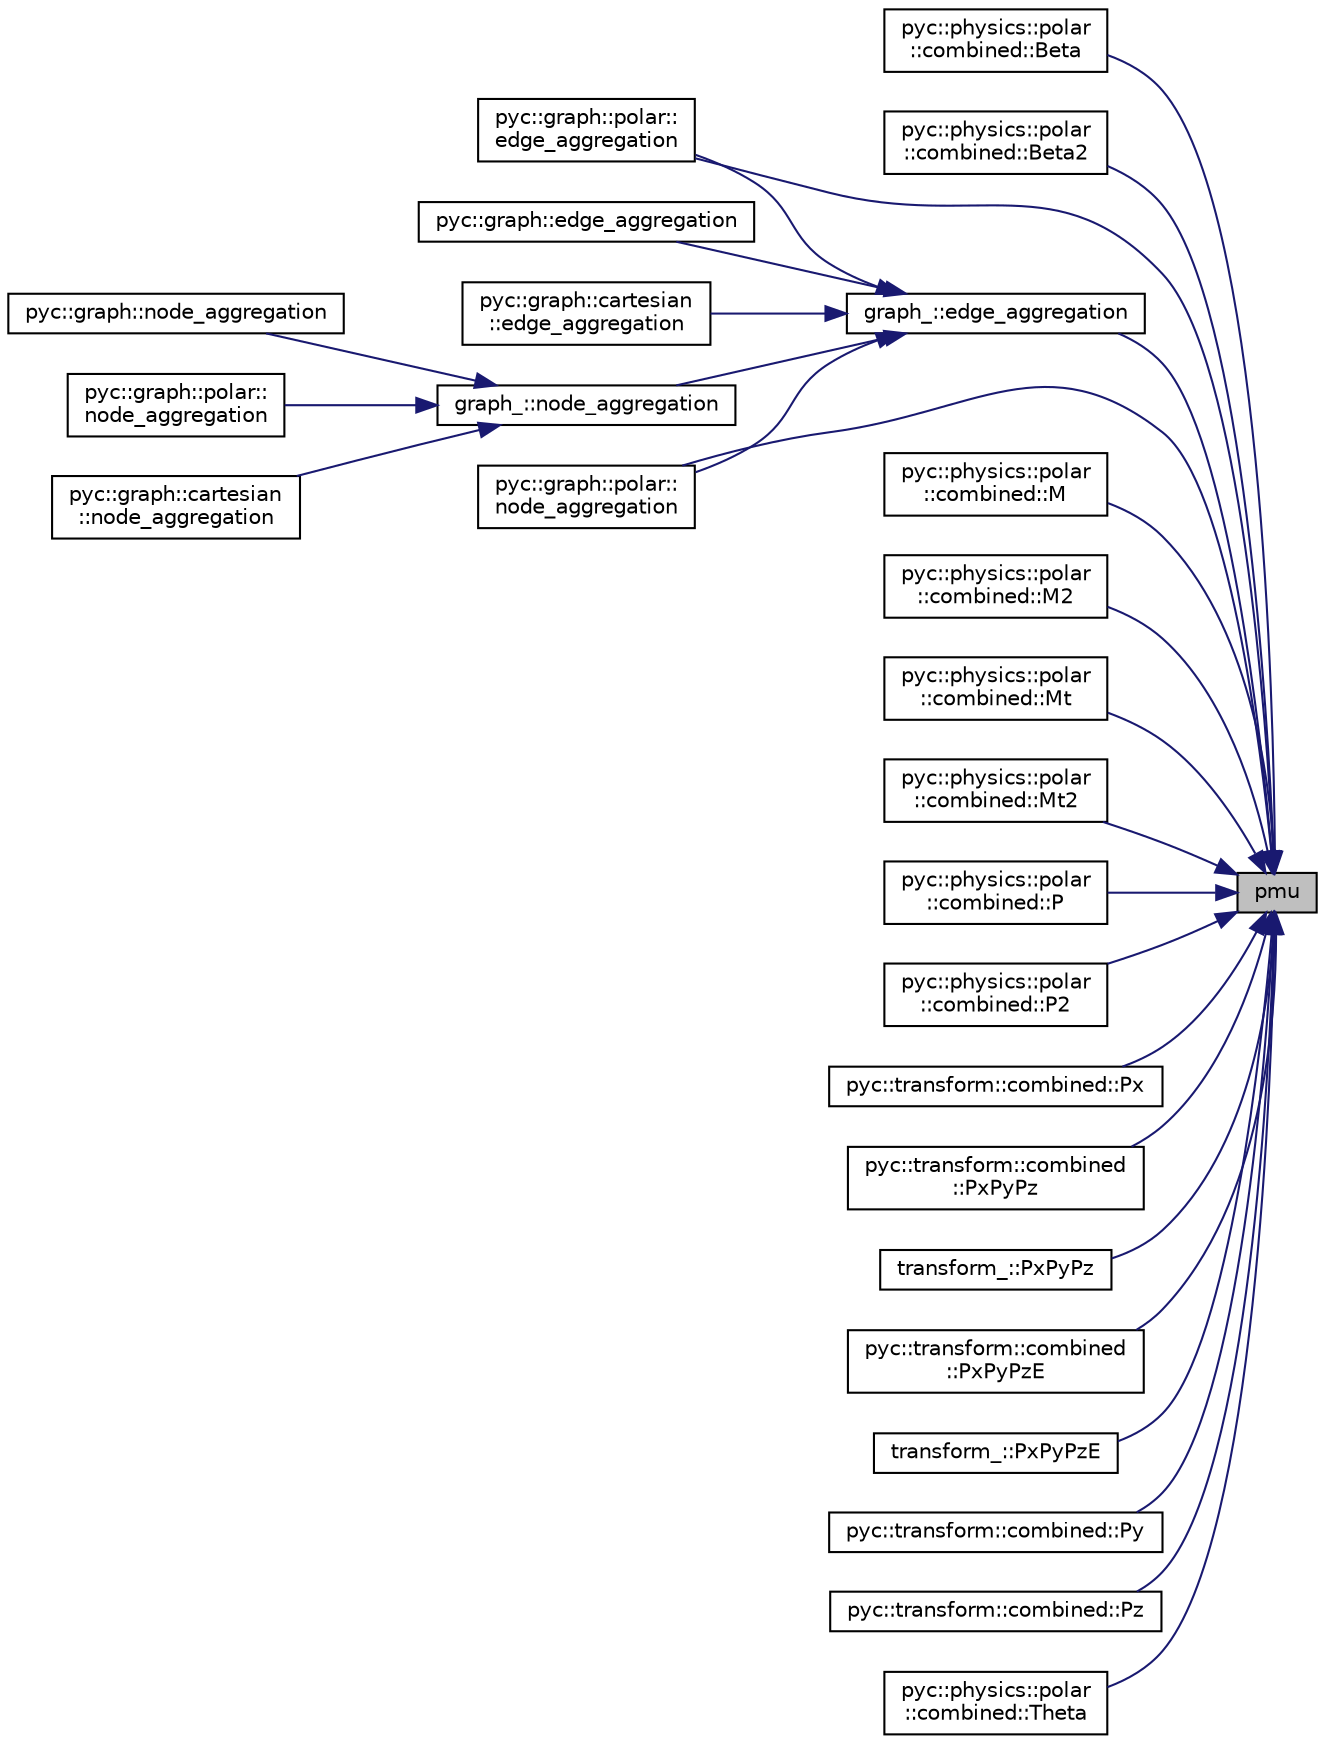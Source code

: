 digraph "pmu"
{
 // INTERACTIVE_SVG=YES
 // LATEX_PDF_SIZE
  edge [fontname="Helvetica",fontsize="10",labelfontname="Helvetica",labelfontsize="10"];
  node [fontname="Helvetica",fontsize="10",shape=record];
  rankdir="RL";
  Node1 [label="pmu",height=0.2,width=0.4,color="black", fillcolor="grey75", style="filled", fontcolor="black",tooltip=" "];
  Node1 -> Node2 [dir="back",color="midnightblue",fontsize="10",style="solid",fontname="Helvetica"];
  Node2 [label="pyc::physics::polar\l::combined::Beta",height=0.2,width=0.4,color="black", fillcolor="white", style="filled",URL="$namespacepyc_1_1physics_1_1polar_1_1combined.html#a0150f0dac00fdc96ee3021c48c912f5a",tooltip=" "];
  Node1 -> Node3 [dir="back",color="midnightblue",fontsize="10",style="solid",fontname="Helvetica"];
  Node3 [label="pyc::physics::polar\l::combined::Beta2",height=0.2,width=0.4,color="black", fillcolor="white", style="filled",URL="$namespacepyc_1_1physics_1_1polar_1_1combined.html#a20e7dc61ab62ab57496a8fc22f68a630",tooltip=" "];
  Node1 -> Node4 [dir="back",color="midnightblue",fontsize="10",style="solid",fontname="Helvetica"];
  Node4 [label="graph_::edge_aggregation",height=0.2,width=0.4,color="black", fillcolor="white", style="filled",URL="$namespacegraph__.html#a7249186f32a05a8ff1601bff5deabdef",tooltip=" "];
  Node4 -> Node5 [dir="back",color="midnightblue",fontsize="10",style="solid",fontname="Helvetica"];
  Node5 [label="pyc::graph::edge_aggregation",height=0.2,width=0.4,color="black", fillcolor="white", style="filled",URL="$namespacepyc_1_1graph.html#aa28a4253050413ec67a3313635a699ad",tooltip=" "];
  Node4 -> Node6 [dir="back",color="midnightblue",fontsize="10",style="solid",fontname="Helvetica"];
  Node6 [label="pyc::graph::polar::\ledge_aggregation",height=0.2,width=0.4,color="black", fillcolor="white", style="filled",URL="$namespacepyc_1_1graph_1_1polar.html#ab00a9b5d4070afc2aac6fd639d82c46b",tooltip=" "];
  Node4 -> Node7 [dir="back",color="midnightblue",fontsize="10",style="solid",fontname="Helvetica"];
  Node7 [label="pyc::graph::cartesian\l::edge_aggregation",height=0.2,width=0.4,color="black", fillcolor="white", style="filled",URL="$namespacepyc_1_1graph_1_1cartesian.html#a0c4efe06c06429b730d408323dcaf302",tooltip=" "];
  Node4 -> Node8 [dir="back",color="midnightblue",fontsize="10",style="solid",fontname="Helvetica"];
  Node8 [label="graph_::node_aggregation",height=0.2,width=0.4,color="black", fillcolor="white", style="filled",URL="$namespacegraph__.html#af76bc3bdcf60cb8a46bdd978e5097376",tooltip=" "];
  Node8 -> Node9 [dir="back",color="midnightblue",fontsize="10",style="solid",fontname="Helvetica"];
  Node9 [label="pyc::graph::node_aggregation",height=0.2,width=0.4,color="black", fillcolor="white", style="filled",URL="$namespacepyc_1_1graph.html#a122f7af31a0d3d53790f3389ffef5073",tooltip=" "];
  Node8 -> Node10 [dir="back",color="midnightblue",fontsize="10",style="solid",fontname="Helvetica"];
  Node10 [label="pyc::graph::polar::\lnode_aggregation",height=0.2,width=0.4,color="black", fillcolor="white", style="filled",URL="$namespacepyc_1_1graph_1_1polar.html#a2214179747b4d328f815a532e6d4fdcf",tooltip=" "];
  Node8 -> Node11 [dir="back",color="midnightblue",fontsize="10",style="solid",fontname="Helvetica"];
  Node11 [label="pyc::graph::cartesian\l::node_aggregation",height=0.2,width=0.4,color="black", fillcolor="white", style="filled",URL="$namespacepyc_1_1graph_1_1cartesian.html#a876b2614216840138fb428e66f4938b8",tooltip=" "];
  Node4 -> Node12 [dir="back",color="midnightblue",fontsize="10",style="solid",fontname="Helvetica"];
  Node12 [label="pyc::graph::polar::\lnode_aggregation",height=0.2,width=0.4,color="black", fillcolor="white", style="filled",URL="$namespacepyc_1_1graph_1_1polar.html#a4b8251423b7ede00df4fbda3ab664485",tooltip=" "];
  Node1 -> Node6 [dir="back",color="midnightblue",fontsize="10",style="solid",fontname="Helvetica"];
  Node1 -> Node13 [dir="back",color="midnightblue",fontsize="10",style="solid",fontname="Helvetica"];
  Node13 [label="pyc::physics::polar\l::combined::M",height=0.2,width=0.4,color="black", fillcolor="white", style="filled",URL="$namespacepyc_1_1physics_1_1polar_1_1combined.html#a03ec955a2641ce4f53ade06bff9ebaae",tooltip=" "];
  Node1 -> Node14 [dir="back",color="midnightblue",fontsize="10",style="solid",fontname="Helvetica"];
  Node14 [label="pyc::physics::polar\l::combined::M2",height=0.2,width=0.4,color="black", fillcolor="white", style="filled",URL="$namespacepyc_1_1physics_1_1polar_1_1combined.html#aa79557e9e58fc548b41444667ebb1b62",tooltip=" "];
  Node1 -> Node15 [dir="back",color="midnightblue",fontsize="10",style="solid",fontname="Helvetica"];
  Node15 [label="pyc::physics::polar\l::combined::Mt",height=0.2,width=0.4,color="black", fillcolor="white", style="filled",URL="$namespacepyc_1_1physics_1_1polar_1_1combined.html#acbeb9c6012612bd77cab7fe7871f0ccf",tooltip=" "];
  Node1 -> Node16 [dir="back",color="midnightblue",fontsize="10",style="solid",fontname="Helvetica"];
  Node16 [label="pyc::physics::polar\l::combined::Mt2",height=0.2,width=0.4,color="black", fillcolor="white", style="filled",URL="$namespacepyc_1_1physics_1_1polar_1_1combined.html#acc5e59b1f7549ce950cab57976edfd79",tooltip=" "];
  Node1 -> Node12 [dir="back",color="midnightblue",fontsize="10",style="solid",fontname="Helvetica"];
  Node1 -> Node17 [dir="back",color="midnightblue",fontsize="10",style="solid",fontname="Helvetica"];
  Node17 [label="pyc::physics::polar\l::combined::P",height=0.2,width=0.4,color="black", fillcolor="white", style="filled",URL="$namespacepyc_1_1physics_1_1polar_1_1combined.html#a5760f3a249756acd268a9c66fdf53b17",tooltip=" "];
  Node1 -> Node18 [dir="back",color="midnightblue",fontsize="10",style="solid",fontname="Helvetica"];
  Node18 [label="pyc::physics::polar\l::combined::P2",height=0.2,width=0.4,color="black", fillcolor="white", style="filled",URL="$namespacepyc_1_1physics_1_1polar_1_1combined.html#a61c93f07eede4e32cdcf303a8a508946",tooltip=" "];
  Node1 -> Node19 [dir="back",color="midnightblue",fontsize="10",style="solid",fontname="Helvetica"];
  Node19 [label="pyc::transform::combined::Px",height=0.2,width=0.4,color="black", fillcolor="white", style="filled",URL="$namespacepyc_1_1transform_1_1combined.html#abbdf26e52892e1a68c29b6ddd4419162",tooltip=" "];
  Node1 -> Node20 [dir="back",color="midnightblue",fontsize="10",style="solid",fontname="Helvetica"];
  Node20 [label="pyc::transform::combined\l::PxPyPz",height=0.2,width=0.4,color="black", fillcolor="white", style="filled",URL="$namespacepyc_1_1transform_1_1combined.html#a8482b4b93214aac74261dddc72a2d9d5",tooltip=" "];
  Node1 -> Node21 [dir="back",color="midnightblue",fontsize="10",style="solid",fontname="Helvetica"];
  Node21 [label="transform_::PxPyPz",height=0.2,width=0.4,color="black", fillcolor="white", style="filled",URL="$namespacetransform__.html#a3cdf10dcac51733e3b2fb18cb2e6ff6e",tooltip="Computes the 3-momentum (Px, Py, Pz) from a 4-momentum tensor."];
  Node1 -> Node22 [dir="back",color="midnightblue",fontsize="10",style="solid",fontname="Helvetica"];
  Node22 [label="pyc::transform::combined\l::PxPyPzE",height=0.2,width=0.4,color="black", fillcolor="white", style="filled",URL="$namespacepyc_1_1transform_1_1combined.html#a04bb607bea9c08f7133e6bcebf230076",tooltip=" "];
  Node1 -> Node23 [dir="back",color="midnightblue",fontsize="10",style="solid",fontname="Helvetica"];
  Node23 [label="transform_::PxPyPzE",height=0.2,width=0.4,color="black", fillcolor="white", style="filled",URL="$namespacetransform__.html#aba5f46ef65e5c3ed8a6f7e5075552aa2",tooltip="Computes the 4-momentum (Px, Py, Pz, E) from a 4-momentum tensor."];
  Node1 -> Node24 [dir="back",color="midnightblue",fontsize="10",style="solid",fontname="Helvetica"];
  Node24 [label="pyc::transform::combined::Py",height=0.2,width=0.4,color="black", fillcolor="white", style="filled",URL="$namespacepyc_1_1transform_1_1combined.html#a07b48a29b544cd257e6a018bd42d665a",tooltip=" "];
  Node1 -> Node25 [dir="back",color="midnightblue",fontsize="10",style="solid",fontname="Helvetica"];
  Node25 [label="pyc::transform::combined::Pz",height=0.2,width=0.4,color="black", fillcolor="white", style="filled",URL="$namespacepyc_1_1transform_1_1combined.html#a7d45ffc9ddecc98c9dbafcbb1024b059",tooltip=" "];
  Node1 -> Node26 [dir="back",color="midnightblue",fontsize="10",style="solid",fontname="Helvetica"];
  Node26 [label="pyc::physics::polar\l::combined::Theta",height=0.2,width=0.4,color="black", fillcolor="white", style="filled",URL="$namespacepyc_1_1physics_1_1polar_1_1combined.html#a6169c98dd89c2571d2871582b3fb1279",tooltip=" "];
}
